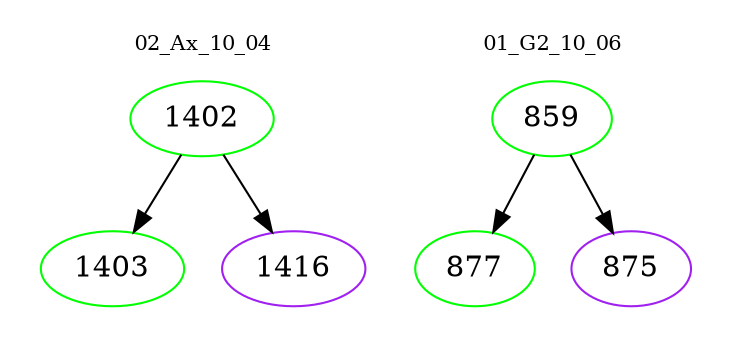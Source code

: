 digraph{
subgraph cluster_0 {
color = white
label = "02_Ax_10_04";
fontsize=10;
T0_1402 [label="1402", color="green"]
T0_1402 -> T0_1403 [color="black"]
T0_1403 [label="1403", color="green"]
T0_1402 -> T0_1416 [color="black"]
T0_1416 [label="1416", color="purple"]
}
subgraph cluster_1 {
color = white
label = "01_G2_10_06";
fontsize=10;
T1_859 [label="859", color="green"]
T1_859 -> T1_877 [color="black"]
T1_877 [label="877", color="green"]
T1_859 -> T1_875 [color="black"]
T1_875 [label="875", color="purple"]
}
}
